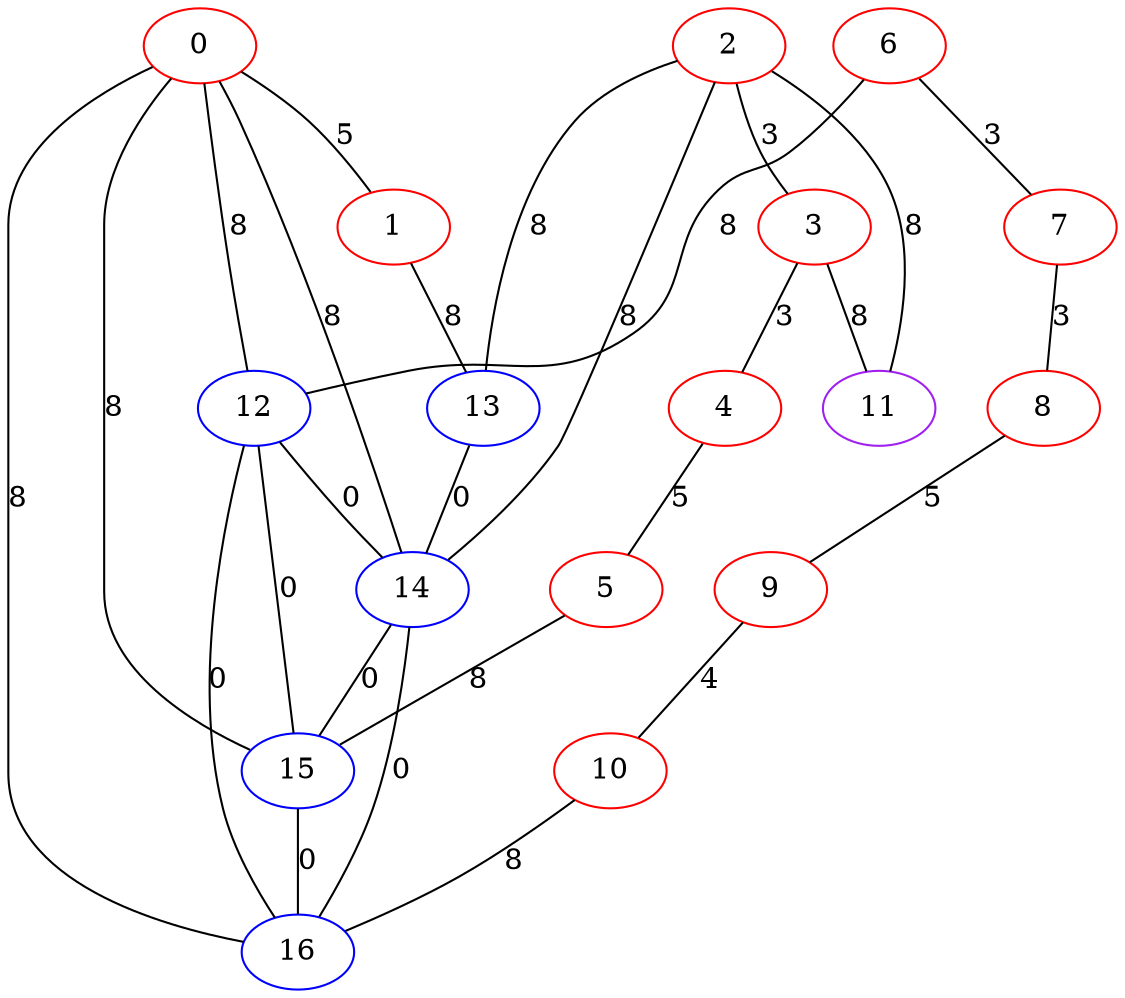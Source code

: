 graph "" {
0 [color=red, weight=1];
1 [color=red, weight=1];
2 [color=red, weight=1];
3 [color=red, weight=1];
4 [color=red, weight=1];
5 [color=red, weight=1];
6 [color=red, weight=1];
7 [color=red, weight=1];
8 [color=red, weight=1];
9 [color=red, weight=1];
10 [color=red, weight=1];
11 [color=purple, weight=4];
12 [color=blue, weight=3];
13 [color=blue, weight=3];
14 [color=blue, weight=3];
15 [color=blue, weight=3];
16 [color=blue, weight=3];
0 -- 16  [key=0, label=8];
0 -- 1  [key=0, label=5];
0 -- 12  [key=0, label=8];
0 -- 14  [key=0, label=8];
0 -- 15  [key=0, label=8];
1 -- 13  [key=0, label=8];
2 -- 11  [key=0, label=8];
2 -- 3  [key=0, label=3];
2 -- 13  [key=0, label=8];
2 -- 14  [key=0, label=8];
3 -- 11  [key=0, label=8];
3 -- 4  [key=0, label=3];
4 -- 5  [key=0, label=5];
5 -- 15  [key=0, label=8];
6 -- 12  [key=0, label=8];
6 -- 7  [key=0, label=3];
7 -- 8  [key=0, label=3];
8 -- 9  [key=0, label=5];
9 -- 10  [key=0, label=4];
10 -- 16  [key=0, label=8];
12 -- 16  [key=0, label=0];
12 -- 14  [key=0, label=0];
12 -- 15  [key=0, label=0];
13 -- 14  [key=0, label=0];
14 -- 15  [key=0, label=0];
14 -- 16  [key=0, label=0];
15 -- 16  [key=0, label=0];
}
